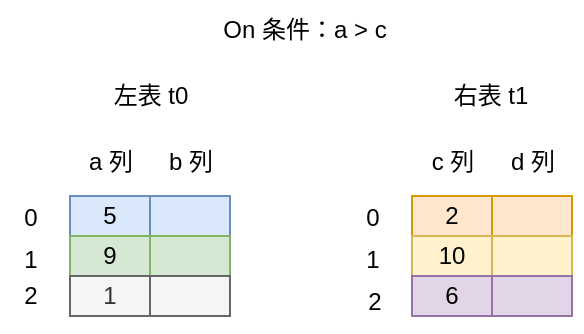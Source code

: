 <mxfile version="24.2.5" type="device">
  <diagram name="第 1 页" id="_NuPO-kT9UAcE9hn8lGj">
    <mxGraphModel dx="2074" dy="1196" grid="1" gridSize="10" guides="1" tooltips="1" connect="1" arrows="1" fold="1" page="1" pageScale="1" pageWidth="827" pageHeight="1169" math="0" shadow="0">
      <root>
        <mxCell id="0" />
        <mxCell id="1" parent="0" />
        <mxCell id="6hPog67eSu-tSO-z8mLb-1" value="5" style="rounded=0;whiteSpace=wrap;html=1;fillColor=#dae8fc;strokeColor=#6c8ebf;" parent="1" vertex="1">
          <mxGeometry x="230" y="330" width="40" height="20" as="geometry" />
        </mxCell>
        <mxCell id="6hPog67eSu-tSO-z8mLb-2" value="" style="rounded=0;whiteSpace=wrap;html=1;fillColor=#dae8fc;strokeColor=#6c8ebf;" parent="1" vertex="1">
          <mxGeometry x="270" y="330" width="40" height="20" as="geometry" />
        </mxCell>
        <mxCell id="6hPog67eSu-tSO-z8mLb-3" value="9" style="rounded=0;whiteSpace=wrap;html=1;fillColor=#d5e8d4;strokeColor=#82b366;" parent="1" vertex="1">
          <mxGeometry x="230" y="350" width="40" height="20" as="geometry" />
        </mxCell>
        <mxCell id="6hPog67eSu-tSO-z8mLb-4" value="" style="rounded=0;whiteSpace=wrap;html=1;fillColor=#d5e8d4;strokeColor=#82b366;" parent="1" vertex="1">
          <mxGeometry x="270" y="350" width="40" height="20" as="geometry" />
        </mxCell>
        <mxCell id="6hPog67eSu-tSO-z8mLb-17" value="2" style="rounded=0;whiteSpace=wrap;html=1;fillColor=#ffe6cc;strokeColor=#d79b00;" parent="1" vertex="1">
          <mxGeometry x="401" y="330" width="40" height="20" as="geometry" />
        </mxCell>
        <mxCell id="6hPog67eSu-tSO-z8mLb-18" value="" style="rounded=0;whiteSpace=wrap;html=1;fillColor=#ffe6cc;strokeColor=#d79b00;" parent="1" vertex="1">
          <mxGeometry x="441" y="330" width="40" height="20" as="geometry" />
        </mxCell>
        <mxCell id="6hPog67eSu-tSO-z8mLb-19" value="10" style="rounded=0;whiteSpace=wrap;html=1;fillColor=#fff2cc;strokeColor=#d6b656;" parent="1" vertex="1">
          <mxGeometry x="401" y="350" width="40" height="20" as="geometry" />
        </mxCell>
        <mxCell id="6hPog67eSu-tSO-z8mLb-20" value="" style="rounded=0;whiteSpace=wrap;html=1;fillColor=#fff2cc;strokeColor=#d6b656;" parent="1" vertex="1">
          <mxGeometry x="441" y="350" width="40" height="20" as="geometry" />
        </mxCell>
        <mxCell id="6hPog67eSu-tSO-z8mLb-21" value="6" style="rounded=0;whiteSpace=wrap;html=1;fillColor=#e1d5e7;strokeColor=#9673a6;" parent="1" vertex="1">
          <mxGeometry x="401" y="370" width="40" height="20" as="geometry" />
        </mxCell>
        <mxCell id="6hPog67eSu-tSO-z8mLb-22" value="" style="rounded=0;whiteSpace=wrap;html=1;fillColor=#e1d5e7;strokeColor=#9673a6;" parent="1" vertex="1">
          <mxGeometry x="441" y="370" width="40" height="20" as="geometry" />
        </mxCell>
        <mxCell id="6hPog67eSu-tSO-z8mLb-23" value="左表 t0" style="text;html=1;align=center;verticalAlign=middle;resizable=0;points=[];autosize=1;strokeColor=none;fillColor=none;" parent="1" vertex="1">
          <mxGeometry x="240" y="265" width="60" height="30" as="geometry" />
        </mxCell>
        <mxCell id="6hPog67eSu-tSO-z8mLb-24" value="右表 t1" style="text;html=1;align=center;verticalAlign=middle;resizable=0;points=[];autosize=1;strokeColor=none;fillColor=none;" parent="1" vertex="1">
          <mxGeometry x="410" y="265" width="60" height="30" as="geometry" />
        </mxCell>
        <mxCell id="6hPog67eSu-tSO-z8mLb-60" value="0" style="text;html=1;align=center;verticalAlign=middle;resizable=0;points=[];autosize=1;strokeColor=none;fillColor=none;" parent="1" vertex="1">
          <mxGeometry x="195" y="326" width="30" height="30" as="geometry" />
        </mxCell>
        <mxCell id="6hPog67eSu-tSO-z8mLb-61" value="1" style="text;html=1;align=center;verticalAlign=middle;resizable=0;points=[];autosize=1;strokeColor=none;fillColor=none;" parent="1" vertex="1">
          <mxGeometry x="195" y="347" width="30" height="30" as="geometry" />
        </mxCell>
        <mxCell id="6hPog67eSu-tSO-z8mLb-62" value="0" style="text;html=1;align=center;verticalAlign=middle;resizable=0;points=[];autosize=1;strokeColor=none;fillColor=none;" parent="1" vertex="1">
          <mxGeometry x="366" y="326" width="30" height="30" as="geometry" />
        </mxCell>
        <mxCell id="6hPog67eSu-tSO-z8mLb-63" value="1" style="text;html=1;align=center;verticalAlign=middle;resizable=0;points=[];autosize=1;strokeColor=none;fillColor=none;" parent="1" vertex="1">
          <mxGeometry x="366" y="347" width="30" height="30" as="geometry" />
        </mxCell>
        <mxCell id="6hPog67eSu-tSO-z8mLb-64" value="2" style="text;html=1;align=center;verticalAlign=middle;resizable=0;points=[];autosize=1;strokeColor=none;fillColor=none;" parent="1" vertex="1">
          <mxGeometry x="367" y="368" width="30" height="30" as="geometry" />
        </mxCell>
        <mxCell id="6hPog67eSu-tSO-z8mLb-65" value="a 列" style="text;html=1;align=center;verticalAlign=middle;resizable=0;points=[];autosize=1;strokeColor=none;fillColor=none;" parent="1" vertex="1">
          <mxGeometry x="225" y="298" width="50" height="30" as="geometry" />
        </mxCell>
        <mxCell id="6hPog67eSu-tSO-z8mLb-66" value="b 列" style="text;html=1;align=center;verticalAlign=middle;resizable=0;points=[];autosize=1;strokeColor=none;fillColor=none;" parent="1" vertex="1">
          <mxGeometry x="265" y="298" width="50" height="30" as="geometry" />
        </mxCell>
        <mxCell id="6hPog67eSu-tSO-z8mLb-67" value="c 列" style="text;html=1;align=center;verticalAlign=middle;resizable=0;points=[];autosize=1;strokeColor=none;fillColor=none;" parent="1" vertex="1">
          <mxGeometry x="401" y="298" width="40" height="30" as="geometry" />
        </mxCell>
        <mxCell id="6hPog67eSu-tSO-z8mLb-68" value="d 列" style="text;html=1;align=center;verticalAlign=middle;resizable=0;points=[];autosize=1;strokeColor=none;fillColor=none;" parent="1" vertex="1">
          <mxGeometry x="436" y="298" width="50" height="30" as="geometry" />
        </mxCell>
        <mxCell id="6hPog67eSu-tSO-z8mLb-69" value="On 条件：a &amp;gt; c" style="text;html=1;align=center;verticalAlign=middle;resizable=0;points=[];autosize=1;strokeColor=none;fillColor=none;" parent="1" vertex="1">
          <mxGeometry x="292" y="232" width="110" height="30" as="geometry" />
        </mxCell>
        <mxCell id="6hPog67eSu-tSO-z8mLb-70" value="1" style="rounded=0;whiteSpace=wrap;html=1;fillColor=#f5f5f5;strokeColor=#666666;fontColor=#333333;" parent="1" vertex="1">
          <mxGeometry x="230" y="370" width="40" height="20" as="geometry" />
        </mxCell>
        <mxCell id="6hPog67eSu-tSO-z8mLb-71" value="" style="rounded=0;whiteSpace=wrap;html=1;fillColor=#f5f5f5;strokeColor=#666666;fontColor=#333333;" parent="1" vertex="1">
          <mxGeometry x="270" y="370" width="40" height="20" as="geometry" />
        </mxCell>
        <mxCell id="6hPog67eSu-tSO-z8mLb-72" value="2" style="text;html=1;align=center;verticalAlign=middle;resizable=0;points=[];autosize=1;strokeColor=none;fillColor=none;" parent="1" vertex="1">
          <mxGeometry x="195" y="365" width="30" height="30" as="geometry" />
        </mxCell>
      </root>
    </mxGraphModel>
  </diagram>
</mxfile>
